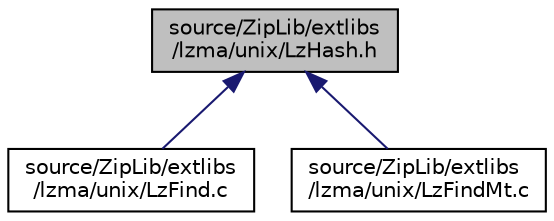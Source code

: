 digraph "source/ZipLib/extlibs/lzma/unix/LzHash.h"
{
 // LATEX_PDF_SIZE
  edge [fontname="Helvetica",fontsize="10",labelfontname="Helvetica",labelfontsize="10"];
  node [fontname="Helvetica",fontsize="10",shape=record];
  Node1 [label="source/ZipLib/extlibs\l/lzma/unix/LzHash.h",height=0.2,width=0.4,color="black", fillcolor="grey75", style="filled", fontcolor="black",tooltip=" "];
  Node1 -> Node2 [dir="back",color="midnightblue",fontsize="10",style="solid",fontname="Helvetica"];
  Node2 [label="source/ZipLib/extlibs\l/lzma/unix/LzFind.c",height=0.2,width=0.4,color="black", fillcolor="white", style="filled",URL="$unix_2_lz_find_8c.html",tooltip=" "];
  Node1 -> Node3 [dir="back",color="midnightblue",fontsize="10",style="solid",fontname="Helvetica"];
  Node3 [label="source/ZipLib/extlibs\l/lzma/unix/LzFindMt.c",height=0.2,width=0.4,color="black", fillcolor="white", style="filled",URL="$unix_2_lz_find_mt_8c.html",tooltip=" "];
}
